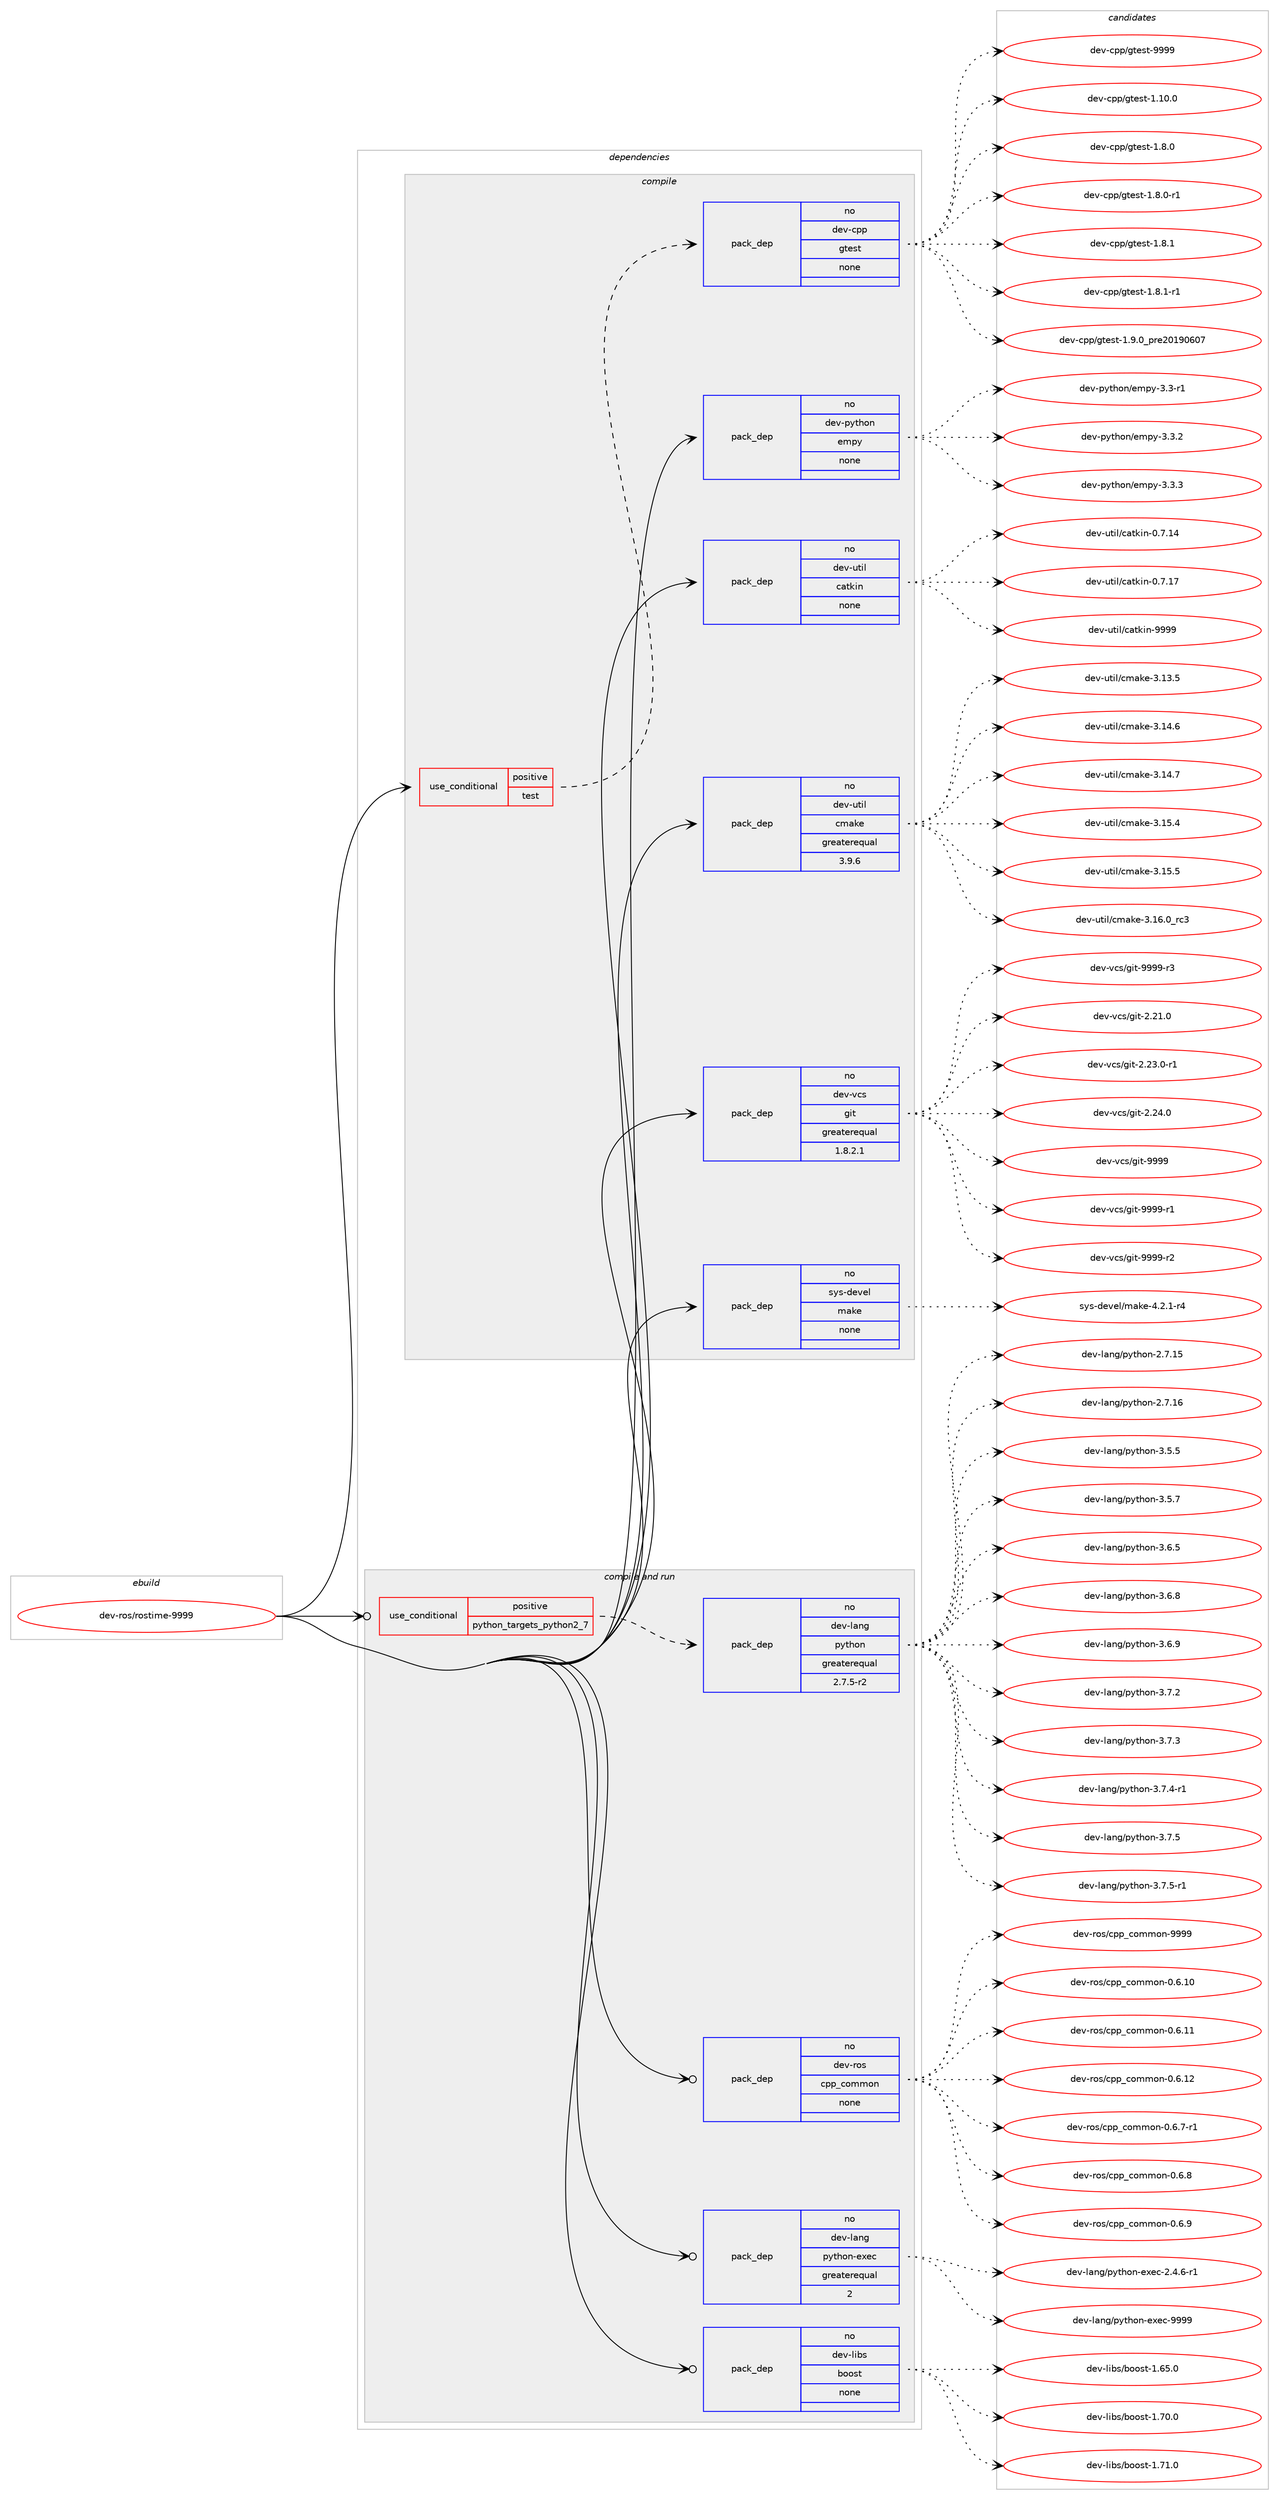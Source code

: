 digraph prolog {

# *************
# Graph options
# *************

newrank=true;
concentrate=true;
compound=true;
graph [rankdir=LR,fontname=Helvetica,fontsize=10,ranksep=1.5];#, ranksep=2.5, nodesep=0.2];
edge  [arrowhead=vee];
node  [fontname=Helvetica,fontsize=10];

# **********
# The ebuild
# **********

subgraph cluster_leftcol {
color=gray;
rank=same;
label=<<i>ebuild</i>>;
id [label="dev-ros/rostime-9999", color=red, width=4, href="../dev-ros/rostime-9999.svg"];
}

# ****************
# The dependencies
# ****************

subgraph cluster_midcol {
color=gray;
label=<<i>dependencies</i>>;
subgraph cluster_compile {
fillcolor="#eeeeee";
style=filled;
label=<<i>compile</i>>;
subgraph cond155186 {
dependency664709 [label=<<TABLE BORDER="0" CELLBORDER="1" CELLSPACING="0" CELLPADDING="4"><TR><TD ROWSPAN="3" CELLPADDING="10">use_conditional</TD></TR><TR><TD>positive</TD></TR><TR><TD>test</TD></TR></TABLE>>, shape=none, color=red];
subgraph pack497617 {
dependency664710 [label=<<TABLE BORDER="0" CELLBORDER="1" CELLSPACING="0" CELLPADDING="4" WIDTH="220"><TR><TD ROWSPAN="6" CELLPADDING="30">pack_dep</TD></TR><TR><TD WIDTH="110">no</TD></TR><TR><TD>dev-cpp</TD></TR><TR><TD>gtest</TD></TR><TR><TD>none</TD></TR><TR><TD></TD></TR></TABLE>>, shape=none, color=blue];
}
dependency664709:e -> dependency664710:w [weight=20,style="dashed",arrowhead="vee"];
}
id:e -> dependency664709:w [weight=20,style="solid",arrowhead="vee"];
subgraph pack497618 {
dependency664711 [label=<<TABLE BORDER="0" CELLBORDER="1" CELLSPACING="0" CELLPADDING="4" WIDTH="220"><TR><TD ROWSPAN="6" CELLPADDING="30">pack_dep</TD></TR><TR><TD WIDTH="110">no</TD></TR><TR><TD>dev-python</TD></TR><TR><TD>empy</TD></TR><TR><TD>none</TD></TR><TR><TD></TD></TR></TABLE>>, shape=none, color=blue];
}
id:e -> dependency664711:w [weight=20,style="solid",arrowhead="vee"];
subgraph pack497619 {
dependency664712 [label=<<TABLE BORDER="0" CELLBORDER="1" CELLSPACING="0" CELLPADDING="4" WIDTH="220"><TR><TD ROWSPAN="6" CELLPADDING="30">pack_dep</TD></TR><TR><TD WIDTH="110">no</TD></TR><TR><TD>dev-util</TD></TR><TR><TD>catkin</TD></TR><TR><TD>none</TD></TR><TR><TD></TD></TR></TABLE>>, shape=none, color=blue];
}
id:e -> dependency664712:w [weight=20,style="solid",arrowhead="vee"];
subgraph pack497620 {
dependency664713 [label=<<TABLE BORDER="0" CELLBORDER="1" CELLSPACING="0" CELLPADDING="4" WIDTH="220"><TR><TD ROWSPAN="6" CELLPADDING="30">pack_dep</TD></TR><TR><TD WIDTH="110">no</TD></TR><TR><TD>dev-util</TD></TR><TR><TD>cmake</TD></TR><TR><TD>greaterequal</TD></TR><TR><TD>3.9.6</TD></TR></TABLE>>, shape=none, color=blue];
}
id:e -> dependency664713:w [weight=20,style="solid",arrowhead="vee"];
subgraph pack497621 {
dependency664714 [label=<<TABLE BORDER="0" CELLBORDER="1" CELLSPACING="0" CELLPADDING="4" WIDTH="220"><TR><TD ROWSPAN="6" CELLPADDING="30">pack_dep</TD></TR><TR><TD WIDTH="110">no</TD></TR><TR><TD>dev-vcs</TD></TR><TR><TD>git</TD></TR><TR><TD>greaterequal</TD></TR><TR><TD>1.8.2.1</TD></TR></TABLE>>, shape=none, color=blue];
}
id:e -> dependency664714:w [weight=20,style="solid",arrowhead="vee"];
subgraph pack497622 {
dependency664715 [label=<<TABLE BORDER="0" CELLBORDER="1" CELLSPACING="0" CELLPADDING="4" WIDTH="220"><TR><TD ROWSPAN="6" CELLPADDING="30">pack_dep</TD></TR><TR><TD WIDTH="110">no</TD></TR><TR><TD>sys-devel</TD></TR><TR><TD>make</TD></TR><TR><TD>none</TD></TR><TR><TD></TD></TR></TABLE>>, shape=none, color=blue];
}
id:e -> dependency664715:w [weight=20,style="solid",arrowhead="vee"];
}
subgraph cluster_compileandrun {
fillcolor="#eeeeee";
style=filled;
label=<<i>compile and run</i>>;
subgraph cond155187 {
dependency664716 [label=<<TABLE BORDER="0" CELLBORDER="1" CELLSPACING="0" CELLPADDING="4"><TR><TD ROWSPAN="3" CELLPADDING="10">use_conditional</TD></TR><TR><TD>positive</TD></TR><TR><TD>python_targets_python2_7</TD></TR></TABLE>>, shape=none, color=red];
subgraph pack497623 {
dependency664717 [label=<<TABLE BORDER="0" CELLBORDER="1" CELLSPACING="0" CELLPADDING="4" WIDTH="220"><TR><TD ROWSPAN="6" CELLPADDING="30">pack_dep</TD></TR><TR><TD WIDTH="110">no</TD></TR><TR><TD>dev-lang</TD></TR><TR><TD>python</TD></TR><TR><TD>greaterequal</TD></TR><TR><TD>2.7.5-r2</TD></TR></TABLE>>, shape=none, color=blue];
}
dependency664716:e -> dependency664717:w [weight=20,style="dashed",arrowhead="vee"];
}
id:e -> dependency664716:w [weight=20,style="solid",arrowhead="odotvee"];
subgraph pack497624 {
dependency664718 [label=<<TABLE BORDER="0" CELLBORDER="1" CELLSPACING="0" CELLPADDING="4" WIDTH="220"><TR><TD ROWSPAN="6" CELLPADDING="30">pack_dep</TD></TR><TR><TD WIDTH="110">no</TD></TR><TR><TD>dev-lang</TD></TR><TR><TD>python-exec</TD></TR><TR><TD>greaterequal</TD></TR><TR><TD>2</TD></TR></TABLE>>, shape=none, color=blue];
}
id:e -> dependency664718:w [weight=20,style="solid",arrowhead="odotvee"];
subgraph pack497625 {
dependency664719 [label=<<TABLE BORDER="0" CELLBORDER="1" CELLSPACING="0" CELLPADDING="4" WIDTH="220"><TR><TD ROWSPAN="6" CELLPADDING="30">pack_dep</TD></TR><TR><TD WIDTH="110">no</TD></TR><TR><TD>dev-libs</TD></TR><TR><TD>boost</TD></TR><TR><TD>none</TD></TR><TR><TD></TD></TR></TABLE>>, shape=none, color=blue];
}
id:e -> dependency664719:w [weight=20,style="solid",arrowhead="odotvee"];
subgraph pack497626 {
dependency664720 [label=<<TABLE BORDER="0" CELLBORDER="1" CELLSPACING="0" CELLPADDING="4" WIDTH="220"><TR><TD ROWSPAN="6" CELLPADDING="30">pack_dep</TD></TR><TR><TD WIDTH="110">no</TD></TR><TR><TD>dev-ros</TD></TR><TR><TD>cpp_common</TD></TR><TR><TD>none</TD></TR><TR><TD></TD></TR></TABLE>>, shape=none, color=blue];
}
id:e -> dependency664720:w [weight=20,style="solid",arrowhead="odotvee"];
}
subgraph cluster_run {
fillcolor="#eeeeee";
style=filled;
label=<<i>run</i>>;
}
}

# **************
# The candidates
# **************

subgraph cluster_choices {
rank=same;
color=gray;
label=<<i>candidates</i>>;

subgraph choice497617 {
color=black;
nodesep=1;
choice10010111845991121124710311610111511645494649484648 [label="dev-cpp/gtest-1.10.0", color=red, width=4,href="../dev-cpp/gtest-1.10.0.svg"];
choice100101118459911211247103116101115116454946564648 [label="dev-cpp/gtest-1.8.0", color=red, width=4,href="../dev-cpp/gtest-1.8.0.svg"];
choice1001011184599112112471031161011151164549465646484511449 [label="dev-cpp/gtest-1.8.0-r1", color=red, width=4,href="../dev-cpp/gtest-1.8.0-r1.svg"];
choice100101118459911211247103116101115116454946564649 [label="dev-cpp/gtest-1.8.1", color=red, width=4,href="../dev-cpp/gtest-1.8.1.svg"];
choice1001011184599112112471031161011151164549465646494511449 [label="dev-cpp/gtest-1.8.1-r1", color=red, width=4,href="../dev-cpp/gtest-1.8.1-r1.svg"];
choice100101118459911211247103116101115116454946574648951121141015048495748544855 [label="dev-cpp/gtest-1.9.0_pre20190607", color=red, width=4,href="../dev-cpp/gtest-1.9.0_pre20190607.svg"];
choice1001011184599112112471031161011151164557575757 [label="dev-cpp/gtest-9999", color=red, width=4,href="../dev-cpp/gtest-9999.svg"];
dependency664710:e -> choice10010111845991121124710311610111511645494649484648:w [style=dotted,weight="100"];
dependency664710:e -> choice100101118459911211247103116101115116454946564648:w [style=dotted,weight="100"];
dependency664710:e -> choice1001011184599112112471031161011151164549465646484511449:w [style=dotted,weight="100"];
dependency664710:e -> choice100101118459911211247103116101115116454946564649:w [style=dotted,weight="100"];
dependency664710:e -> choice1001011184599112112471031161011151164549465646494511449:w [style=dotted,weight="100"];
dependency664710:e -> choice100101118459911211247103116101115116454946574648951121141015048495748544855:w [style=dotted,weight="100"];
dependency664710:e -> choice1001011184599112112471031161011151164557575757:w [style=dotted,weight="100"];
}
subgraph choice497618 {
color=black;
nodesep=1;
choice1001011184511212111610411111047101109112121455146514511449 [label="dev-python/empy-3.3-r1", color=red, width=4,href="../dev-python/empy-3.3-r1.svg"];
choice1001011184511212111610411111047101109112121455146514650 [label="dev-python/empy-3.3.2", color=red, width=4,href="../dev-python/empy-3.3.2.svg"];
choice1001011184511212111610411111047101109112121455146514651 [label="dev-python/empy-3.3.3", color=red, width=4,href="../dev-python/empy-3.3.3.svg"];
dependency664711:e -> choice1001011184511212111610411111047101109112121455146514511449:w [style=dotted,weight="100"];
dependency664711:e -> choice1001011184511212111610411111047101109112121455146514650:w [style=dotted,weight="100"];
dependency664711:e -> choice1001011184511212111610411111047101109112121455146514651:w [style=dotted,weight="100"];
}
subgraph choice497619 {
color=black;
nodesep=1;
choice1001011184511711610510847999711610710511045484655464952 [label="dev-util/catkin-0.7.14", color=red, width=4,href="../dev-util/catkin-0.7.14.svg"];
choice1001011184511711610510847999711610710511045484655464955 [label="dev-util/catkin-0.7.17", color=red, width=4,href="../dev-util/catkin-0.7.17.svg"];
choice100101118451171161051084799971161071051104557575757 [label="dev-util/catkin-9999", color=red, width=4,href="../dev-util/catkin-9999.svg"];
dependency664712:e -> choice1001011184511711610510847999711610710511045484655464952:w [style=dotted,weight="100"];
dependency664712:e -> choice1001011184511711610510847999711610710511045484655464955:w [style=dotted,weight="100"];
dependency664712:e -> choice100101118451171161051084799971161071051104557575757:w [style=dotted,weight="100"];
}
subgraph choice497620 {
color=black;
nodesep=1;
choice1001011184511711610510847991099710710145514649514653 [label="dev-util/cmake-3.13.5", color=red, width=4,href="../dev-util/cmake-3.13.5.svg"];
choice1001011184511711610510847991099710710145514649524654 [label="dev-util/cmake-3.14.6", color=red, width=4,href="../dev-util/cmake-3.14.6.svg"];
choice1001011184511711610510847991099710710145514649524655 [label="dev-util/cmake-3.14.7", color=red, width=4,href="../dev-util/cmake-3.14.7.svg"];
choice1001011184511711610510847991099710710145514649534652 [label="dev-util/cmake-3.15.4", color=red, width=4,href="../dev-util/cmake-3.15.4.svg"];
choice1001011184511711610510847991099710710145514649534653 [label="dev-util/cmake-3.15.5", color=red, width=4,href="../dev-util/cmake-3.15.5.svg"];
choice1001011184511711610510847991099710710145514649544648951149951 [label="dev-util/cmake-3.16.0_rc3", color=red, width=4,href="../dev-util/cmake-3.16.0_rc3.svg"];
dependency664713:e -> choice1001011184511711610510847991099710710145514649514653:w [style=dotted,weight="100"];
dependency664713:e -> choice1001011184511711610510847991099710710145514649524654:w [style=dotted,weight="100"];
dependency664713:e -> choice1001011184511711610510847991099710710145514649524655:w [style=dotted,weight="100"];
dependency664713:e -> choice1001011184511711610510847991099710710145514649534652:w [style=dotted,weight="100"];
dependency664713:e -> choice1001011184511711610510847991099710710145514649534653:w [style=dotted,weight="100"];
dependency664713:e -> choice1001011184511711610510847991099710710145514649544648951149951:w [style=dotted,weight="100"];
}
subgraph choice497621 {
color=black;
nodesep=1;
choice10010111845118991154710310511645504650494648 [label="dev-vcs/git-2.21.0", color=red, width=4,href="../dev-vcs/git-2.21.0.svg"];
choice100101118451189911547103105116455046505146484511449 [label="dev-vcs/git-2.23.0-r1", color=red, width=4,href="../dev-vcs/git-2.23.0-r1.svg"];
choice10010111845118991154710310511645504650524648 [label="dev-vcs/git-2.24.0", color=red, width=4,href="../dev-vcs/git-2.24.0.svg"];
choice1001011184511899115471031051164557575757 [label="dev-vcs/git-9999", color=red, width=4,href="../dev-vcs/git-9999.svg"];
choice10010111845118991154710310511645575757574511449 [label="dev-vcs/git-9999-r1", color=red, width=4,href="../dev-vcs/git-9999-r1.svg"];
choice10010111845118991154710310511645575757574511450 [label="dev-vcs/git-9999-r2", color=red, width=4,href="../dev-vcs/git-9999-r2.svg"];
choice10010111845118991154710310511645575757574511451 [label="dev-vcs/git-9999-r3", color=red, width=4,href="../dev-vcs/git-9999-r3.svg"];
dependency664714:e -> choice10010111845118991154710310511645504650494648:w [style=dotted,weight="100"];
dependency664714:e -> choice100101118451189911547103105116455046505146484511449:w [style=dotted,weight="100"];
dependency664714:e -> choice10010111845118991154710310511645504650524648:w [style=dotted,weight="100"];
dependency664714:e -> choice1001011184511899115471031051164557575757:w [style=dotted,weight="100"];
dependency664714:e -> choice10010111845118991154710310511645575757574511449:w [style=dotted,weight="100"];
dependency664714:e -> choice10010111845118991154710310511645575757574511450:w [style=dotted,weight="100"];
dependency664714:e -> choice10010111845118991154710310511645575757574511451:w [style=dotted,weight="100"];
}
subgraph choice497622 {
color=black;
nodesep=1;
choice1151211154510010111810110847109971071014552465046494511452 [label="sys-devel/make-4.2.1-r4", color=red, width=4,href="../sys-devel/make-4.2.1-r4.svg"];
dependency664715:e -> choice1151211154510010111810110847109971071014552465046494511452:w [style=dotted,weight="100"];
}
subgraph choice497623 {
color=black;
nodesep=1;
choice10010111845108971101034711212111610411111045504655464953 [label="dev-lang/python-2.7.15", color=red, width=4,href="../dev-lang/python-2.7.15.svg"];
choice10010111845108971101034711212111610411111045504655464954 [label="dev-lang/python-2.7.16", color=red, width=4,href="../dev-lang/python-2.7.16.svg"];
choice100101118451089711010347112121116104111110455146534653 [label="dev-lang/python-3.5.5", color=red, width=4,href="../dev-lang/python-3.5.5.svg"];
choice100101118451089711010347112121116104111110455146534655 [label="dev-lang/python-3.5.7", color=red, width=4,href="../dev-lang/python-3.5.7.svg"];
choice100101118451089711010347112121116104111110455146544653 [label="dev-lang/python-3.6.5", color=red, width=4,href="../dev-lang/python-3.6.5.svg"];
choice100101118451089711010347112121116104111110455146544656 [label="dev-lang/python-3.6.8", color=red, width=4,href="../dev-lang/python-3.6.8.svg"];
choice100101118451089711010347112121116104111110455146544657 [label="dev-lang/python-3.6.9", color=red, width=4,href="../dev-lang/python-3.6.9.svg"];
choice100101118451089711010347112121116104111110455146554650 [label="dev-lang/python-3.7.2", color=red, width=4,href="../dev-lang/python-3.7.2.svg"];
choice100101118451089711010347112121116104111110455146554651 [label="dev-lang/python-3.7.3", color=red, width=4,href="../dev-lang/python-3.7.3.svg"];
choice1001011184510897110103471121211161041111104551465546524511449 [label="dev-lang/python-3.7.4-r1", color=red, width=4,href="../dev-lang/python-3.7.4-r1.svg"];
choice100101118451089711010347112121116104111110455146554653 [label="dev-lang/python-3.7.5", color=red, width=4,href="../dev-lang/python-3.7.5.svg"];
choice1001011184510897110103471121211161041111104551465546534511449 [label="dev-lang/python-3.7.5-r1", color=red, width=4,href="../dev-lang/python-3.7.5-r1.svg"];
dependency664717:e -> choice10010111845108971101034711212111610411111045504655464953:w [style=dotted,weight="100"];
dependency664717:e -> choice10010111845108971101034711212111610411111045504655464954:w [style=dotted,weight="100"];
dependency664717:e -> choice100101118451089711010347112121116104111110455146534653:w [style=dotted,weight="100"];
dependency664717:e -> choice100101118451089711010347112121116104111110455146534655:w [style=dotted,weight="100"];
dependency664717:e -> choice100101118451089711010347112121116104111110455146544653:w [style=dotted,weight="100"];
dependency664717:e -> choice100101118451089711010347112121116104111110455146544656:w [style=dotted,weight="100"];
dependency664717:e -> choice100101118451089711010347112121116104111110455146544657:w [style=dotted,weight="100"];
dependency664717:e -> choice100101118451089711010347112121116104111110455146554650:w [style=dotted,weight="100"];
dependency664717:e -> choice100101118451089711010347112121116104111110455146554651:w [style=dotted,weight="100"];
dependency664717:e -> choice1001011184510897110103471121211161041111104551465546524511449:w [style=dotted,weight="100"];
dependency664717:e -> choice100101118451089711010347112121116104111110455146554653:w [style=dotted,weight="100"];
dependency664717:e -> choice1001011184510897110103471121211161041111104551465546534511449:w [style=dotted,weight="100"];
}
subgraph choice497624 {
color=black;
nodesep=1;
choice10010111845108971101034711212111610411111045101120101994550465246544511449 [label="dev-lang/python-exec-2.4.6-r1", color=red, width=4,href="../dev-lang/python-exec-2.4.6-r1.svg"];
choice10010111845108971101034711212111610411111045101120101994557575757 [label="dev-lang/python-exec-9999", color=red, width=4,href="../dev-lang/python-exec-9999.svg"];
dependency664718:e -> choice10010111845108971101034711212111610411111045101120101994550465246544511449:w [style=dotted,weight="100"];
dependency664718:e -> choice10010111845108971101034711212111610411111045101120101994557575757:w [style=dotted,weight="100"];
}
subgraph choice497625 {
color=black;
nodesep=1;
choice1001011184510810598115479811111111511645494654534648 [label="dev-libs/boost-1.65.0", color=red, width=4,href="../dev-libs/boost-1.65.0.svg"];
choice1001011184510810598115479811111111511645494655484648 [label="dev-libs/boost-1.70.0", color=red, width=4,href="../dev-libs/boost-1.70.0.svg"];
choice1001011184510810598115479811111111511645494655494648 [label="dev-libs/boost-1.71.0", color=red, width=4,href="../dev-libs/boost-1.71.0.svg"];
dependency664719:e -> choice1001011184510810598115479811111111511645494654534648:w [style=dotted,weight="100"];
dependency664719:e -> choice1001011184510810598115479811111111511645494655484648:w [style=dotted,weight="100"];
dependency664719:e -> choice1001011184510810598115479811111111511645494655494648:w [style=dotted,weight="100"];
}
subgraph choice497626 {
color=black;
nodesep=1;
choice100101118451141111154799112112959911110910911111045484654464948 [label="dev-ros/cpp_common-0.6.10", color=red, width=4,href="../dev-ros/cpp_common-0.6.10.svg"];
choice100101118451141111154799112112959911110910911111045484654464949 [label="dev-ros/cpp_common-0.6.11", color=red, width=4,href="../dev-ros/cpp_common-0.6.11.svg"];
choice100101118451141111154799112112959911110910911111045484654464950 [label="dev-ros/cpp_common-0.6.12", color=red, width=4,href="../dev-ros/cpp_common-0.6.12.svg"];
choice10010111845114111115479911211295991111091091111104548465446554511449 [label="dev-ros/cpp_common-0.6.7-r1", color=red, width=4,href="../dev-ros/cpp_common-0.6.7-r1.svg"];
choice1001011184511411111547991121129599111109109111110454846544656 [label="dev-ros/cpp_common-0.6.8", color=red, width=4,href="../dev-ros/cpp_common-0.6.8.svg"];
choice1001011184511411111547991121129599111109109111110454846544657 [label="dev-ros/cpp_common-0.6.9", color=red, width=4,href="../dev-ros/cpp_common-0.6.9.svg"];
choice10010111845114111115479911211295991111091091111104557575757 [label="dev-ros/cpp_common-9999", color=red, width=4,href="../dev-ros/cpp_common-9999.svg"];
dependency664720:e -> choice100101118451141111154799112112959911110910911111045484654464948:w [style=dotted,weight="100"];
dependency664720:e -> choice100101118451141111154799112112959911110910911111045484654464949:w [style=dotted,weight="100"];
dependency664720:e -> choice100101118451141111154799112112959911110910911111045484654464950:w [style=dotted,weight="100"];
dependency664720:e -> choice10010111845114111115479911211295991111091091111104548465446554511449:w [style=dotted,weight="100"];
dependency664720:e -> choice1001011184511411111547991121129599111109109111110454846544656:w [style=dotted,weight="100"];
dependency664720:e -> choice1001011184511411111547991121129599111109109111110454846544657:w [style=dotted,weight="100"];
dependency664720:e -> choice10010111845114111115479911211295991111091091111104557575757:w [style=dotted,weight="100"];
}
}

}
